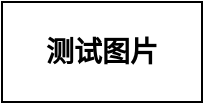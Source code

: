 <mxfile version="23.1.6" type="github">
  <diagram name="第 1 页" id="y7vvTJiUhB_y_jhnbVfz">
    <mxGraphModel dx="1050" dy="530" grid="1" gridSize="10" guides="1" tooltips="1" connect="1" arrows="1" fold="1" page="1" pageScale="1" pageWidth="827" pageHeight="1169" math="0" shadow="0">
      <root>
        <mxCell id="0" />
        <mxCell id="1" parent="0" />
        <mxCell id="9THz10XjVqyeJexKXrsg-1" value="&lt;div style=&quot;&quot;&gt;&lt;span style=&quot;background-color: initial;&quot;&gt;&lt;b&gt;&lt;font style=&quot;font-size: 14px;&quot;&gt;测试图片&lt;/font&gt;&lt;/b&gt;&lt;/span&gt;&lt;/div&gt;" style="rounded=0;whiteSpace=wrap;html=1;align=center;" vertex="1" parent="1">
          <mxGeometry x="240" y="170" width="100" height="50" as="geometry" />
        </mxCell>
      </root>
    </mxGraphModel>
  </diagram>
</mxfile>

